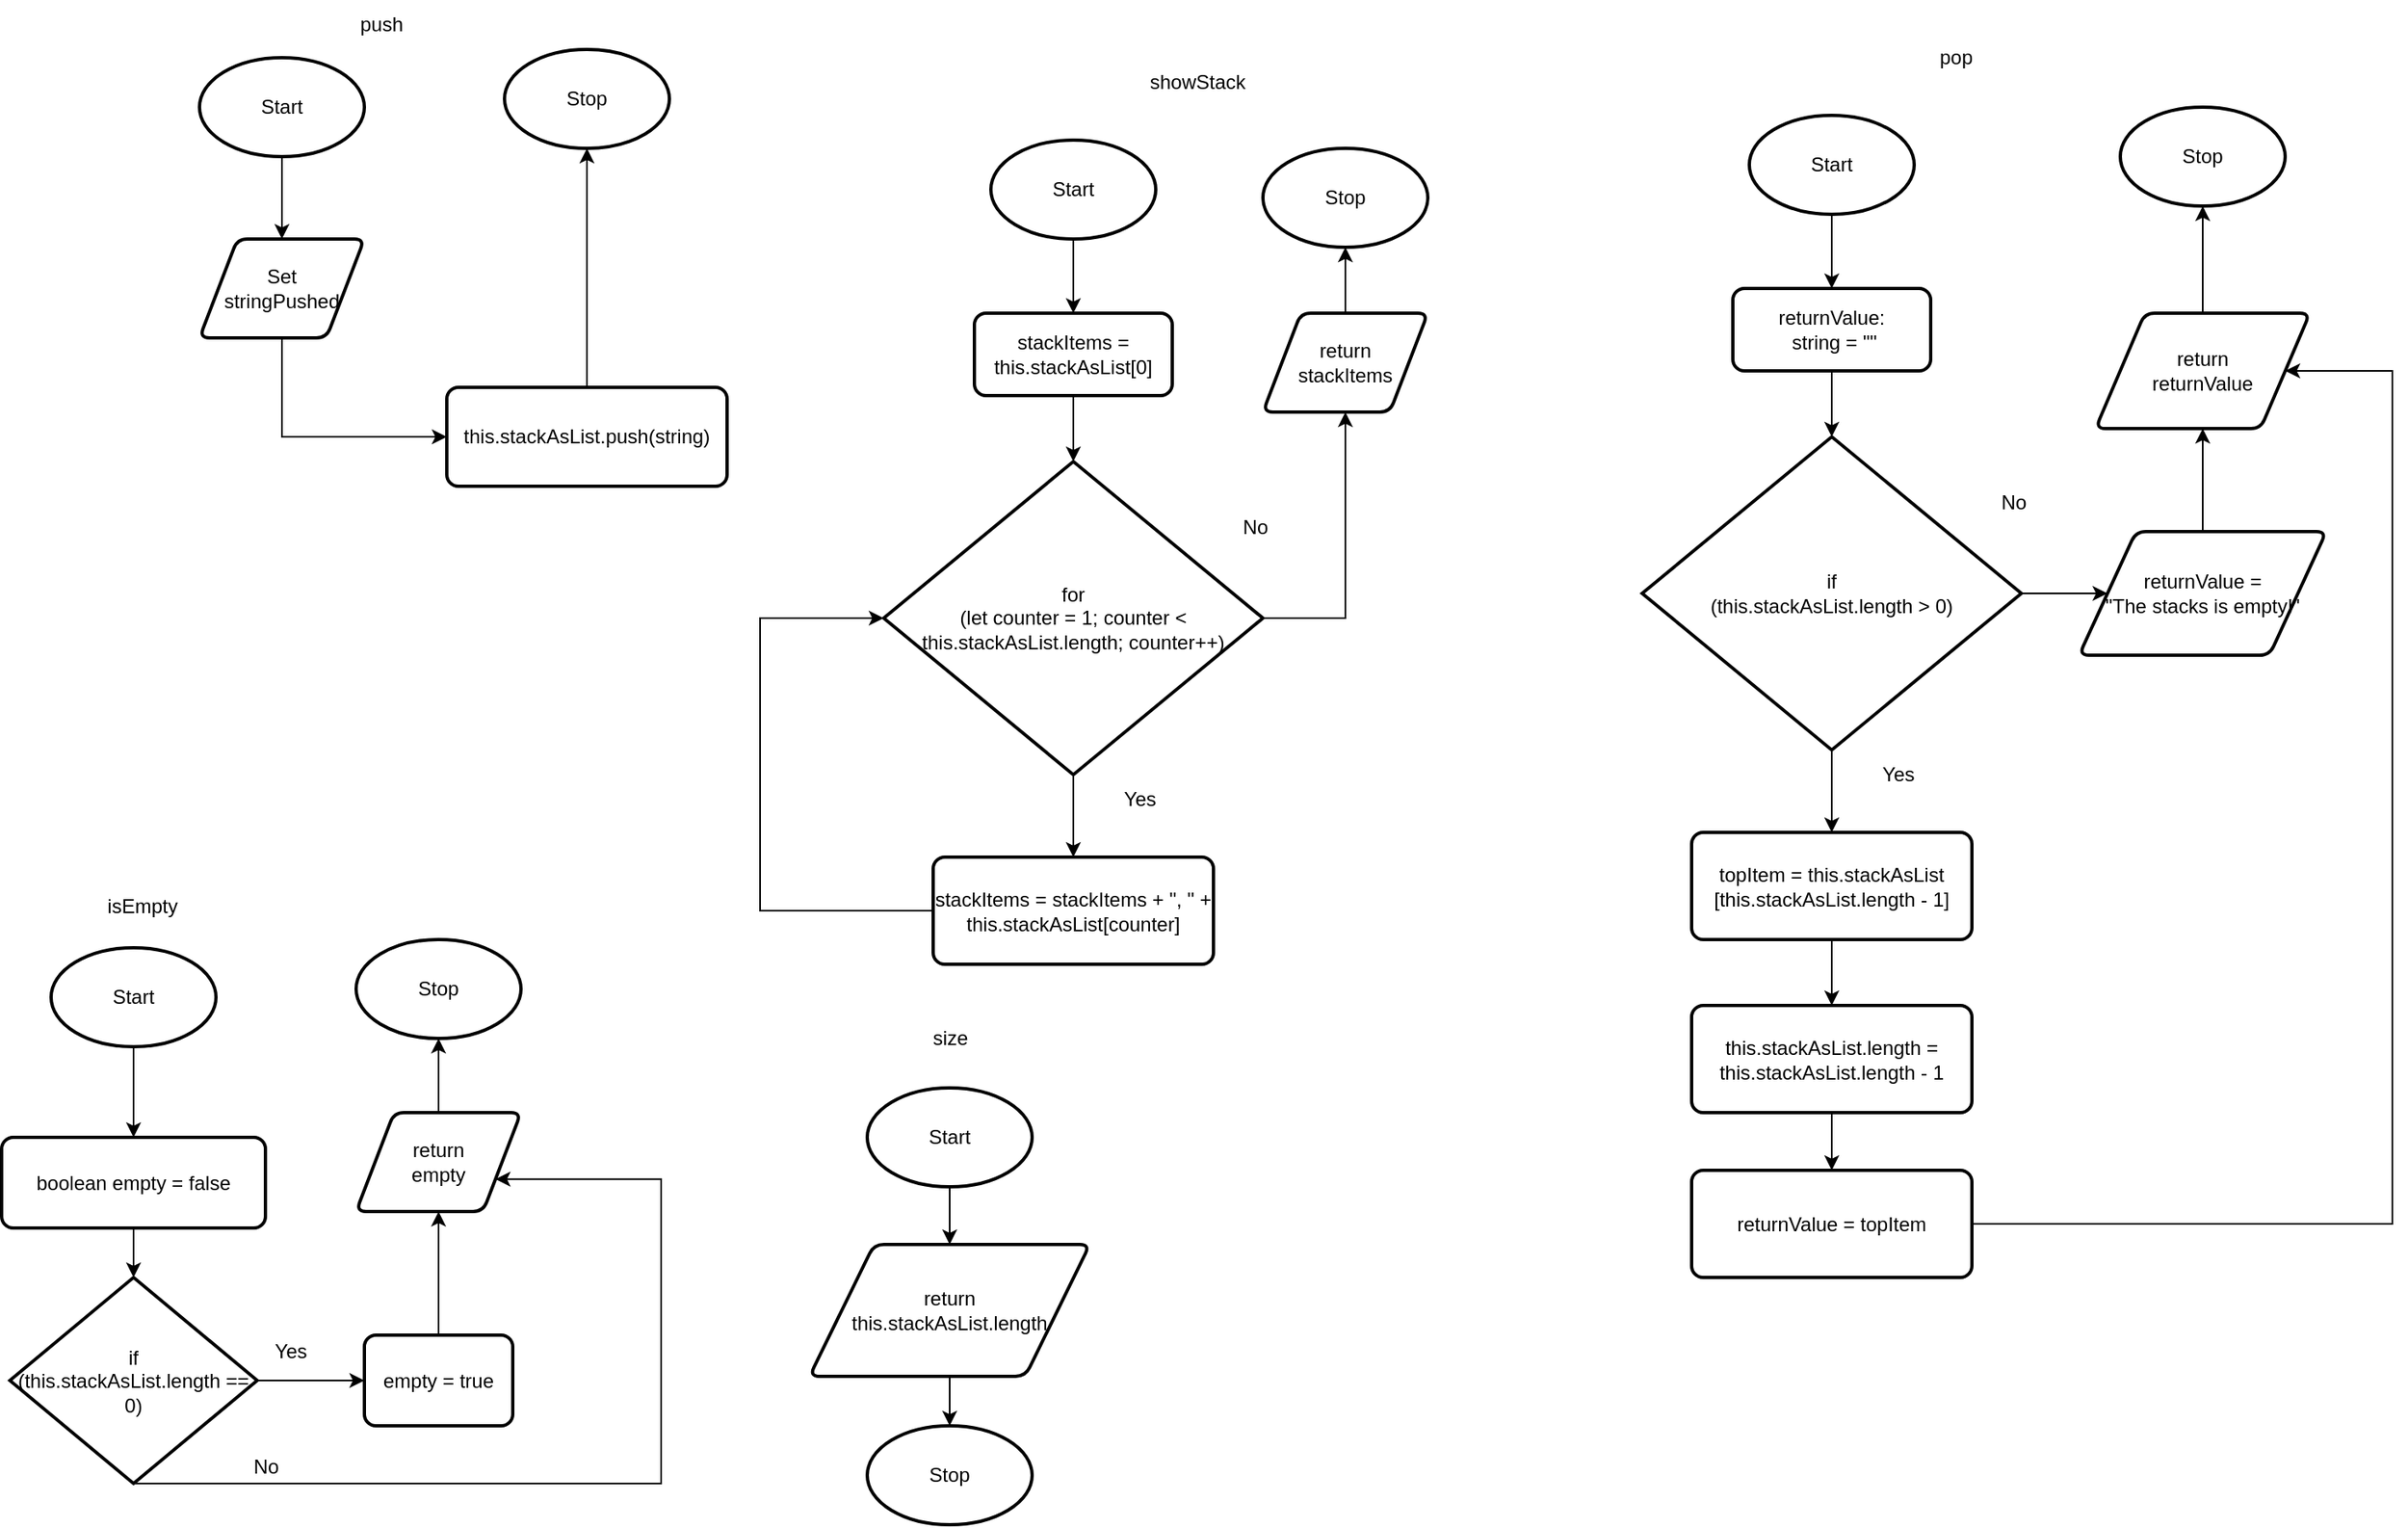 <mxfile>
    <diagram id="5gMrNbhCcvMap2-kCo8e" name="Page-1">
        <mxGraphModel dx="1913" dy="740" grid="1" gridSize="10" guides="1" tooltips="1" connect="1" arrows="1" fold="1" page="1" pageScale="1" pageWidth="827" pageHeight="1169" math="0" shadow="0">
            <root>
                <mxCell id="0"/>
                <mxCell id="1" parent="0"/>
                <mxCell id="97" style="edgeStyle=none;html=1;entryX=0.5;entryY=0;entryDx=0;entryDy=0;" parent="1" source="66" target="73" edge="1">
                    <mxGeometry relative="1" as="geometry"/>
                </mxCell>
                <mxCell id="66" value="Start" style="strokeWidth=2;html=1;shape=mxgraph.flowchart.start_1;whiteSpace=wrap;" parent="1" vertex="1">
                    <mxGeometry x="-100" y="85" width="100" height="60" as="geometry"/>
                </mxCell>
                <mxCell id="67" value="Stop" style="strokeWidth=2;html=1;shape=mxgraph.flowchart.start_1;whiteSpace=wrap;" parent="1" vertex="1">
                    <mxGeometry x="85" y="80" width="100" height="60" as="geometry"/>
                </mxCell>
                <mxCell id="75" style="edgeStyle=none;rounded=0;html=1;entryX=0.5;entryY=1;entryDx=0;entryDy=0;entryPerimeter=0;fontSize=9;" parent="1" source="71" target="67" edge="1">
                    <mxGeometry relative="1" as="geometry"/>
                </mxCell>
                <mxCell id="71" value="&lt;font style=&quot;font-size: 12px;&quot;&gt;this.stackAsList.push(string)&lt;/font&gt;" style="rounded=1;whiteSpace=wrap;html=1;absoluteArcSize=1;arcSize=14;strokeWidth=2;fontSize=9;" parent="1" vertex="1">
                    <mxGeometry x="50" y="285" width="170" height="60" as="geometry"/>
                </mxCell>
                <mxCell id="72" value="push" style="text;html=1;align=center;verticalAlign=middle;resizable=0;points=[];autosize=1;strokeColor=none;fillColor=none;" parent="1" vertex="1">
                    <mxGeometry x="-15" y="50" width="50" height="30" as="geometry"/>
                </mxCell>
                <mxCell id="74" style="edgeStyle=none;rounded=0;html=1;" parent="1" source="73" target="71" edge="1">
                    <mxGeometry relative="1" as="geometry">
                        <Array as="points">
                            <mxPoint x="-50" y="315"/>
                        </Array>
                    </mxGeometry>
                </mxCell>
                <mxCell id="73" value="Set &lt;br&gt;stringPushed" style="shape=parallelogram;html=1;strokeWidth=2;perimeter=parallelogramPerimeter;whiteSpace=wrap;rounded=1;arcSize=12;size=0.23;" parent="1" vertex="1">
                    <mxGeometry x="-100" y="195" width="100" height="60" as="geometry"/>
                </mxCell>
                <mxCell id="98" style="edgeStyle=none;html=1;entryX=0.5;entryY=0;entryDx=0;entryDy=0;" parent="1" source="77" target="99" edge="1">
                    <mxGeometry relative="1" as="geometry">
                        <mxPoint x="430" y="235" as="targetPoint"/>
                    </mxGeometry>
                </mxCell>
                <mxCell id="77" value="Start" style="strokeWidth=2;html=1;shape=mxgraph.flowchart.start_1;whiteSpace=wrap;" parent="1" vertex="1">
                    <mxGeometry x="380" y="135" width="100" height="60" as="geometry"/>
                </mxCell>
                <mxCell id="78" value="Stop" style="strokeWidth=2;html=1;shape=mxgraph.flowchart.start_1;whiteSpace=wrap;" parent="1" vertex="1">
                    <mxGeometry x="545" y="140" width="100" height="60" as="geometry"/>
                </mxCell>
                <mxCell id="79" style="edgeStyle=none;html=1;entryX=0.5;entryY=0;entryDx=0;entryDy=0;fontSize=12;entryPerimeter=0;" parent="1" source="99" target="84" edge="1">
                    <mxGeometry relative="1" as="geometry">
                        <mxPoint x="430" y="295.0" as="sourcePoint"/>
                        <mxPoint x="430" y="335.0" as="targetPoint"/>
                    </mxGeometry>
                </mxCell>
                <mxCell id="83" value="showStack" style="text;html=1;align=center;verticalAlign=middle;resizable=0;points=[];autosize=1;strokeColor=none;fillColor=none;" parent="1" vertex="1">
                    <mxGeometry x="465" y="85" width="80" height="30" as="geometry"/>
                </mxCell>
                <mxCell id="87" style="edgeStyle=none;html=1;fontSize=6;" parent="1" source="84" target="86" edge="1">
                    <mxGeometry relative="1" as="geometry"/>
                </mxCell>
                <mxCell id="101" style="edgeStyle=elbowEdgeStyle;html=1;entryX=0.5;entryY=1;entryDx=0;entryDy=0;elbow=vertical;exitX=1;exitY=0.5;exitDx=0;exitDy=0;exitPerimeter=0;rounded=0;" parent="1" source="84" target="100" edge="1">
                    <mxGeometry relative="1" as="geometry">
                        <Array as="points">
                            <mxPoint x="595" y="425"/>
                        </Array>
                    </mxGeometry>
                </mxCell>
                <mxCell id="84" value="&lt;font style=&quot;font-size: 12px;&quot;&gt;for &lt;br&gt;(let counter = 1; counter &amp;lt; this.stackAsList.length; counter++)&lt;/font&gt;" style="strokeWidth=2;html=1;shape=mxgraph.flowchart.decision;whiteSpace=wrap;fontSize=6;" parent="1" vertex="1">
                    <mxGeometry x="315" y="330" width="230" height="190" as="geometry"/>
                </mxCell>
                <mxCell id="93" style="edgeStyle=elbowEdgeStyle;rounded=0;elbow=vertical;html=1;entryX=0;entryY=0.5;entryDx=0;entryDy=0;entryPerimeter=0;fontSize=12;" parent="1" source="86" target="84" edge="1">
                    <mxGeometry relative="1" as="geometry">
                        <Array as="points">
                            <mxPoint x="240" y="500"/>
                        </Array>
                    </mxGeometry>
                </mxCell>
                <mxCell id="86" value="stackItems = stackItems + &quot;, &quot; + this.stackAsList[counter]" style="rounded=1;whiteSpace=wrap;html=1;absoluteArcSize=1;arcSize=14;strokeWidth=2;fontSize=12;" parent="1" vertex="1">
                    <mxGeometry x="345" y="570" width="170" height="65" as="geometry"/>
                </mxCell>
                <mxCell id="90" value="Yes" style="text;html=1;align=center;verticalAlign=middle;resizable=0;points=[];autosize=1;strokeColor=none;fillColor=none;fontSize=12;" parent="1" vertex="1">
                    <mxGeometry x="450" y="520" width="40" height="30" as="geometry"/>
                </mxCell>
                <mxCell id="92" value="No" style="text;html=1;align=center;verticalAlign=middle;resizable=0;points=[];autosize=1;strokeColor=none;fillColor=none;fontSize=12;" parent="1" vertex="1">
                    <mxGeometry x="520" y="355" width="40" height="30" as="geometry"/>
                </mxCell>
                <mxCell id="99" value="stackItems = this.stackAsList[0]" style="rounded=1;whiteSpace=wrap;html=1;absoluteArcSize=1;arcSize=14;strokeWidth=2;" parent="1" vertex="1">
                    <mxGeometry x="370" y="240" width="120" height="50" as="geometry"/>
                </mxCell>
                <mxCell id="102" style="edgeStyle=elbowEdgeStyle;rounded=0;elbow=vertical;html=1;entryX=0.5;entryY=1;entryDx=0;entryDy=0;entryPerimeter=0;" parent="1" source="100" target="78" edge="1">
                    <mxGeometry relative="1" as="geometry"/>
                </mxCell>
                <mxCell id="100" value="return &lt;br&gt;stackItems" style="shape=parallelogram;html=1;strokeWidth=2;perimeter=parallelogramPerimeter;whiteSpace=wrap;rounded=1;arcSize=12;size=0.23;" parent="1" vertex="1">
                    <mxGeometry x="545" y="240" width="100" height="60" as="geometry"/>
                </mxCell>
                <mxCell id="103" style="edgeStyle=none;html=1;entryX=0.5;entryY=0;entryDx=0;entryDy=0;" parent="1" source="104" target="115" edge="1">
                    <mxGeometry relative="1" as="geometry">
                        <mxPoint x="890" y="220" as="targetPoint"/>
                    </mxGeometry>
                </mxCell>
                <mxCell id="104" value="Start" style="strokeWidth=2;html=1;shape=mxgraph.flowchart.start_1;whiteSpace=wrap;" parent="1" vertex="1">
                    <mxGeometry x="840" y="120" width="100" height="60" as="geometry"/>
                </mxCell>
                <mxCell id="105" value="Stop" style="strokeWidth=2;html=1;shape=mxgraph.flowchart.start_1;whiteSpace=wrap;" parent="1" vertex="1">
                    <mxGeometry x="1065" y="115" width="100" height="60" as="geometry"/>
                </mxCell>
                <mxCell id="106" style="edgeStyle=none;html=1;entryX=0.5;entryY=0;entryDx=0;entryDy=0;fontSize=12;entryPerimeter=0;" parent="1" source="115" target="110" edge="1">
                    <mxGeometry relative="1" as="geometry">
                        <mxPoint x="890" y="280.0" as="sourcePoint"/>
                        <mxPoint x="890" y="320.0" as="targetPoint"/>
                    </mxGeometry>
                </mxCell>
                <mxCell id="107" value="pop" style="text;html=1;align=center;verticalAlign=middle;resizable=0;points=[];autosize=1;strokeColor=none;fillColor=none;" parent="1" vertex="1">
                    <mxGeometry x="945" y="70" width="40" height="30" as="geometry"/>
                </mxCell>
                <mxCell id="108" style="edgeStyle=none;html=1;fontSize=6;" parent="1" source="110" target="112" edge="1">
                    <mxGeometry relative="1" as="geometry"/>
                </mxCell>
                <mxCell id="124" style="edgeStyle=none;html=1;entryX=0;entryY=0.5;entryDx=0;entryDy=0;" parent="1" source="110" target="123" edge="1">
                    <mxGeometry relative="1" as="geometry"/>
                </mxCell>
                <mxCell id="110" value="&lt;span style=&quot;font-size: 12px;&quot;&gt;if &lt;br&gt;(this.stackAsList.length &amp;gt; 0)&lt;/span&gt;" style="strokeWidth=2;html=1;shape=mxgraph.flowchart.decision;whiteSpace=wrap;fontSize=6;" parent="1" vertex="1">
                    <mxGeometry x="775" y="315" width="230" height="190" as="geometry"/>
                </mxCell>
                <mxCell id="119" style="edgeStyle=none;html=1;" parent="1" source="112" target="118" edge="1">
                    <mxGeometry relative="1" as="geometry"/>
                </mxCell>
                <mxCell id="112" value="topItem = this.stackAsList&lt;br&gt;[this.stackAsList.length - 1]" style="rounded=1;whiteSpace=wrap;html=1;absoluteArcSize=1;arcSize=14;strokeWidth=2;fontSize=12;" parent="1" vertex="1">
                    <mxGeometry x="805" y="555" width="170" height="65" as="geometry"/>
                </mxCell>
                <mxCell id="113" value="Yes" style="text;html=1;align=center;verticalAlign=middle;resizable=0;points=[];autosize=1;strokeColor=none;fillColor=none;fontSize=12;" parent="1" vertex="1">
                    <mxGeometry x="910" y="505" width="40" height="30" as="geometry"/>
                </mxCell>
                <mxCell id="114" value="No" style="text;html=1;align=center;verticalAlign=middle;resizable=0;points=[];autosize=1;strokeColor=none;fillColor=none;fontSize=12;" parent="1" vertex="1">
                    <mxGeometry x="980" y="340" width="40" height="30" as="geometry"/>
                </mxCell>
                <mxCell id="115" value="returnValue:&lt;br&gt;&amp;nbsp;string = &quot;&quot;" style="rounded=1;whiteSpace=wrap;html=1;absoluteArcSize=1;arcSize=14;strokeWidth=2;" parent="1" vertex="1">
                    <mxGeometry x="830" y="225" width="120" height="50" as="geometry"/>
                </mxCell>
                <mxCell id="127" style="edgeStyle=none;html=1;entryX=0.5;entryY=1;entryDx=0;entryDy=0;entryPerimeter=0;" parent="1" source="117" target="105" edge="1">
                    <mxGeometry relative="1" as="geometry"/>
                </mxCell>
                <mxCell id="117" value="return &lt;br&gt;returnValue" style="shape=parallelogram;html=1;strokeWidth=2;perimeter=parallelogramPerimeter;whiteSpace=wrap;rounded=1;arcSize=12;size=0.23;" parent="1" vertex="1">
                    <mxGeometry x="1050" y="240" width="130" height="70" as="geometry"/>
                </mxCell>
                <mxCell id="121" style="edgeStyle=none;html=1;" parent="1" source="118" target="120" edge="1">
                    <mxGeometry relative="1" as="geometry"/>
                </mxCell>
                <mxCell id="118" value="&lt;div&gt;this.stackAsList.length = this.stackAsList.length - 1&lt;/div&gt;" style="rounded=1;whiteSpace=wrap;html=1;absoluteArcSize=1;arcSize=14;strokeWidth=2;fontSize=12;" parent="1" vertex="1">
                    <mxGeometry x="805" y="660" width="170" height="65" as="geometry"/>
                </mxCell>
                <mxCell id="128" style="edgeStyle=elbowEdgeStyle;html=1;entryX=1;entryY=0.5;entryDx=0;entryDy=0;elbow=vertical;rounded=0;" parent="1" source="120" target="117" edge="1">
                    <mxGeometry relative="1" as="geometry">
                        <Array as="points">
                            <mxPoint x="1230" y="560"/>
                            <mxPoint x="1070" y="800"/>
                        </Array>
                    </mxGeometry>
                </mxCell>
                <mxCell id="120" value="&lt;div&gt;returnValue = topItem&lt;/div&gt;" style="rounded=1;whiteSpace=wrap;html=1;absoluteArcSize=1;arcSize=14;strokeWidth=2;fontSize=12;" parent="1" vertex="1">
                    <mxGeometry x="805" y="760" width="170" height="65" as="geometry"/>
                </mxCell>
                <mxCell id="126" style="edgeStyle=none;html=1;" parent="1" source="123" target="117" edge="1">
                    <mxGeometry relative="1" as="geometry"/>
                </mxCell>
                <mxCell id="123" value="returnValue = &lt;br&gt;&quot;The stacks is empty!&quot;" style="shape=parallelogram;html=1;strokeWidth=2;perimeter=parallelogramPerimeter;whiteSpace=wrap;rounded=1;arcSize=12;size=0.23;" parent="1" vertex="1">
                    <mxGeometry x="1040" y="372.5" width="150" height="75" as="geometry"/>
                </mxCell>
                <mxCell id="129" value="isEmpty" style="text;html=1;align=center;verticalAlign=middle;resizable=0;points=[];autosize=1;strokeColor=none;fillColor=none;" vertex="1" parent="1">
                    <mxGeometry x="-170" y="585" width="70" height="30" as="geometry"/>
                </mxCell>
                <mxCell id="130" style="edgeStyle=none;html=1;entryX=0.5;entryY=0;entryDx=0;entryDy=0;" edge="1" parent="1" source="131" target="137">
                    <mxGeometry relative="1" as="geometry">
                        <mxPoint x="-140" y="735" as="targetPoint"/>
                    </mxGeometry>
                </mxCell>
                <mxCell id="131" value="Start" style="strokeWidth=2;html=1;shape=mxgraph.flowchart.start_1;whiteSpace=wrap;" vertex="1" parent="1">
                    <mxGeometry x="-190" y="625" width="100" height="60" as="geometry"/>
                </mxCell>
                <mxCell id="132" value="Stop" style="strokeWidth=2;html=1;shape=mxgraph.flowchart.start_1;whiteSpace=wrap;" vertex="1" parent="1">
                    <mxGeometry x="-5" y="620" width="100" height="60" as="geometry"/>
                </mxCell>
                <mxCell id="139" style="edgeStyle=none;html=1;entryX=0.5;entryY=0;entryDx=0;entryDy=0;entryPerimeter=0;" edge="1" parent="1" source="137" target="138">
                    <mxGeometry relative="1" as="geometry"/>
                </mxCell>
                <mxCell id="137" value="&lt;div&gt;boolean empty = false&lt;/div&gt;" style="rounded=1;whiteSpace=wrap;html=1;absoluteArcSize=1;arcSize=14;strokeWidth=2;" vertex="1" parent="1">
                    <mxGeometry x="-220" y="740" width="160" height="55" as="geometry"/>
                </mxCell>
                <mxCell id="141" style="edgeStyle=none;html=1;entryX=0;entryY=0.5;entryDx=0;entryDy=0;" edge="1" parent="1" source="138" target="140">
                    <mxGeometry relative="1" as="geometry"/>
                </mxCell>
                <mxCell id="147" style="edgeStyle=elbowEdgeStyle;html=1;entryX=1;entryY=0.75;entryDx=0;entryDy=0;rounded=0;exitX=0.5;exitY=1;exitDx=0;exitDy=0;exitPerimeter=0;" edge="1" parent="1" source="138" target="143">
                    <mxGeometry relative="1" as="geometry">
                        <Array as="points">
                            <mxPoint x="180" y="830"/>
                        </Array>
                    </mxGeometry>
                </mxCell>
                <mxCell id="138" value="if &lt;br&gt;(this.stackAsList.length == 0)" style="strokeWidth=2;html=1;shape=mxgraph.flowchart.decision;whiteSpace=wrap;" vertex="1" parent="1">
                    <mxGeometry x="-215" y="825" width="150" height="125" as="geometry"/>
                </mxCell>
                <mxCell id="144" style="edgeStyle=none;html=1;entryX=0.5;entryY=1;entryDx=0;entryDy=0;" edge="1" parent="1" source="140" target="143">
                    <mxGeometry relative="1" as="geometry"/>
                </mxCell>
                <mxCell id="140" value="&lt;div&gt;empty = true&lt;/div&gt;" style="rounded=1;whiteSpace=wrap;html=1;absoluteArcSize=1;arcSize=14;strokeWidth=2;" vertex="1" parent="1">
                    <mxGeometry y="860" width="90" height="55" as="geometry"/>
                </mxCell>
                <mxCell id="142" value="Yes" style="text;html=1;align=center;verticalAlign=middle;resizable=0;points=[];autosize=1;strokeColor=none;fillColor=none;" vertex="1" parent="1">
                    <mxGeometry x="-65" y="855" width="40" height="30" as="geometry"/>
                </mxCell>
                <mxCell id="146" style="edgeStyle=none;html=1;entryX=0.5;entryY=1;entryDx=0;entryDy=0;entryPerimeter=0;" edge="1" parent="1" source="143" target="132">
                    <mxGeometry relative="1" as="geometry"/>
                </mxCell>
                <mxCell id="143" value="return &lt;br&gt;empty" style="shape=parallelogram;html=1;strokeWidth=2;perimeter=parallelogramPerimeter;whiteSpace=wrap;rounded=1;arcSize=12;size=0.23;" vertex="1" parent="1">
                    <mxGeometry x="-5" y="725" width="100" height="60" as="geometry"/>
                </mxCell>
                <mxCell id="148" value="No" style="text;html=1;align=center;verticalAlign=middle;resizable=0;points=[];autosize=1;strokeColor=none;fillColor=none;" vertex="1" parent="1">
                    <mxGeometry x="-80" y="925" width="40" height="30" as="geometry"/>
                </mxCell>
                <mxCell id="149" value="size" style="text;html=1;align=center;verticalAlign=middle;resizable=0;points=[];autosize=1;strokeColor=none;fillColor=none;" vertex="1" parent="1">
                    <mxGeometry x="335" y="665" width="40" height="30" as="geometry"/>
                </mxCell>
                <mxCell id="155" style="edgeStyle=elbowEdgeStyle;rounded=0;html=1;entryX=0.5;entryY=0;entryDx=0;entryDy=0;" edge="1" parent="1" source="150" target="151">
                    <mxGeometry relative="1" as="geometry"/>
                </mxCell>
                <mxCell id="150" value="Start" style="strokeWidth=2;html=1;shape=mxgraph.flowchart.start_1;whiteSpace=wrap;" vertex="1" parent="1">
                    <mxGeometry x="305" y="710" width="100" height="60" as="geometry"/>
                </mxCell>
                <mxCell id="154" style="edgeStyle=elbowEdgeStyle;rounded=0;html=1;entryX=0.5;entryY=0;entryDx=0;entryDy=0;entryPerimeter=0;" edge="1" parent="1" source="151" target="153">
                    <mxGeometry relative="1" as="geometry"/>
                </mxCell>
                <mxCell id="151" value="return &lt;br&gt;this.stackAsList.length" style="shape=parallelogram;html=1;strokeWidth=2;perimeter=parallelogramPerimeter;whiteSpace=wrap;rounded=1;arcSize=12;size=0.23;" vertex="1" parent="1">
                    <mxGeometry x="270" y="805" width="170" height="80" as="geometry"/>
                </mxCell>
                <mxCell id="153" value="Stop" style="strokeWidth=2;html=1;shape=mxgraph.flowchart.start_1;whiteSpace=wrap;" vertex="1" parent="1">
                    <mxGeometry x="305" y="915" width="100" height="60" as="geometry"/>
                </mxCell>
            </root>
        </mxGraphModel>
    </diagram>
</mxfile>